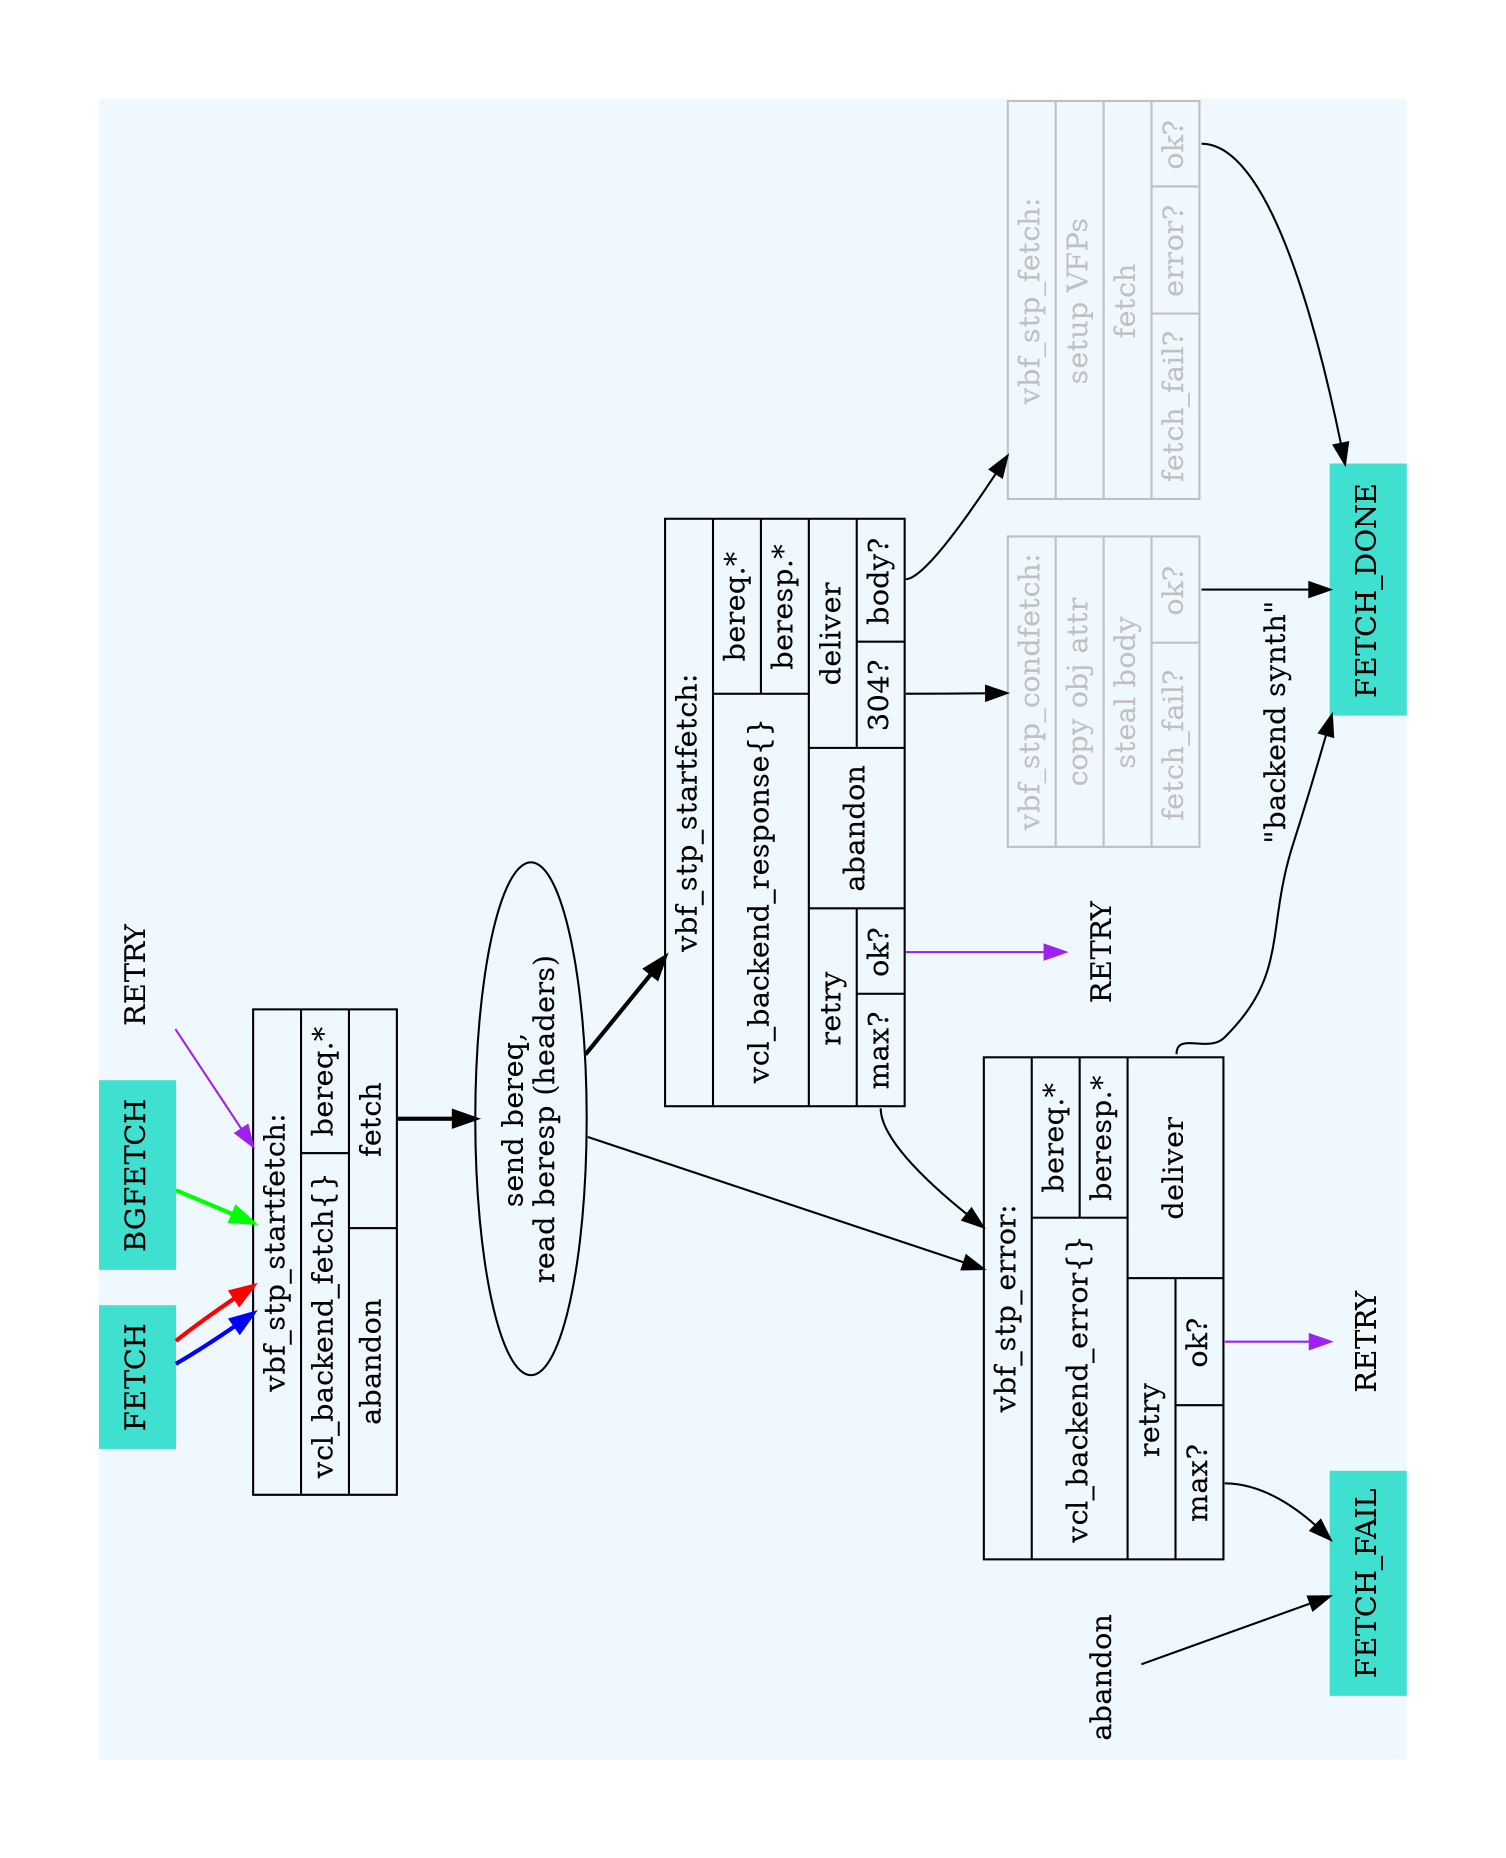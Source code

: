 digraph cache_fetch {
	margin="0.5"
	center="1"
	rotate=90

	/*** cache_fetch.c ***/
	subgraph cluster_backend {
		style=filled
		color=aliceblue
		RETRY [shape=plaintext]
		v_b_f_BGFETCH [label="BGFETCH",
			       shape=box,
			       style=filled,
			       color=turquoise]
		v_b_f_FETCH [label="FETCH",
			       shape=box,
			       style=filled,
			       color=turquoise]
		v_b_f_BGFETCH -> v_b_f [style=bold,color=green]
		v_b_f_FETCH -> v_b_f [style=bold,color=blue]
		v_b_f_FETCH -> v_b_f [style=bold,color=red]
		RETRY -> v_b_f [color=purple]
		/* vbf_stp_startfetch() */
		v_b_f [
			    shape=record
			    label="
			    {vbf_stp_startfetch:|
				    {vcl_backend_fetch\{\}|bereq.*}|
				    {abandon|
					    <fetch>fetch}}"
		]
		v_b_f:fetch:s -> v_b_hdrs [style=bold]
		v_b_hdrs [ label="send bereq,\nread beresp (headers)"]
		v_b_hdrs -> v_b_r [style=bold]
		v_b_hdrs -> v_b_e
		v_b_r [
			    shape=record
			    label="
			    {vbf_stp_startfetch:|
				    {vcl_backend_response\{\}|{
					    bereq.*|beresp.*}}|
				    {{retry|{<max>max?|<retry>ok?}}|
				    abandon|
				    {deliver|{<fetch_304>304?|
					    <fetch_body>body?}}}}"
		]
		v_b_r:retry -> v_b_r_retry [color=purple]
		v_b_r:max -> v_b_e
		v_b_r:fetch_304:s -> vbf_stp_condfetch
		v_b_r:fetch_body:s -> vbf_stp_fetch

		v_b_r_retry [label="RETRY",shape=plaintext]

		vbf_stp_fetch [
			       shape=record
			       fontcolor=grey
			       color=grey
			       label="
			       {vbf_stp_fetch:|
				       setup VFPs|
				       <fetch>fetch|
				       {fetch_fail?|error?|<ok>ok?}}"
				       ]
		vbf_stp_fetch:ok:s -> FETCH_DONE

		vbf_stp_condfetch [
			       shape=record
			       fontcolor=grey
			       color=grey
			       label="
			       {vbf_stp_condfetch:|
				       copy obj attr|
				       steal body|
				       {fetch_fail?|<ok>ok?}}"

		]
		vbf_stp_condfetch:ok:s -> FETCH_DONE

		/* vbf_stp_error */
		v_b_e [
			    shape=record
			    label="
			    {vbf_stp_error:|
				    {vcl_backend_error\{\}|{
					    bereq.*|beresp.*}}|
				    {{retry|{<max>max?|<retry>ok?}}|
				    <deliver>deliver}}}"
				    ]
		// v_b_e:deliver aka "backend synth" - goes into cache
		v_b_e:deliver -> FETCH_DONE [label="\"backend synth\""]
		v_b_e:retry -> v_b_e_retry [color=purple]
		v_b_e_retry [label="RETRY",shape=plaintext]
		v_b_e:max:s -> FETCH_FAIL

		v_b_e_retry [label="RETRY",shape=plaintext]

		FETCH_DONE [label="FETCH_DONE",
			    shape=box,style=filled,color=turquoise]

		abandon [shape=plaintext]
		abandon -> FETCH_FAIL
		// F_STP_FAIL
		FETCH_FAIL [label="FETCH_FAIL",
			    shape=box,style=filled,color=turquoise]
	}
}